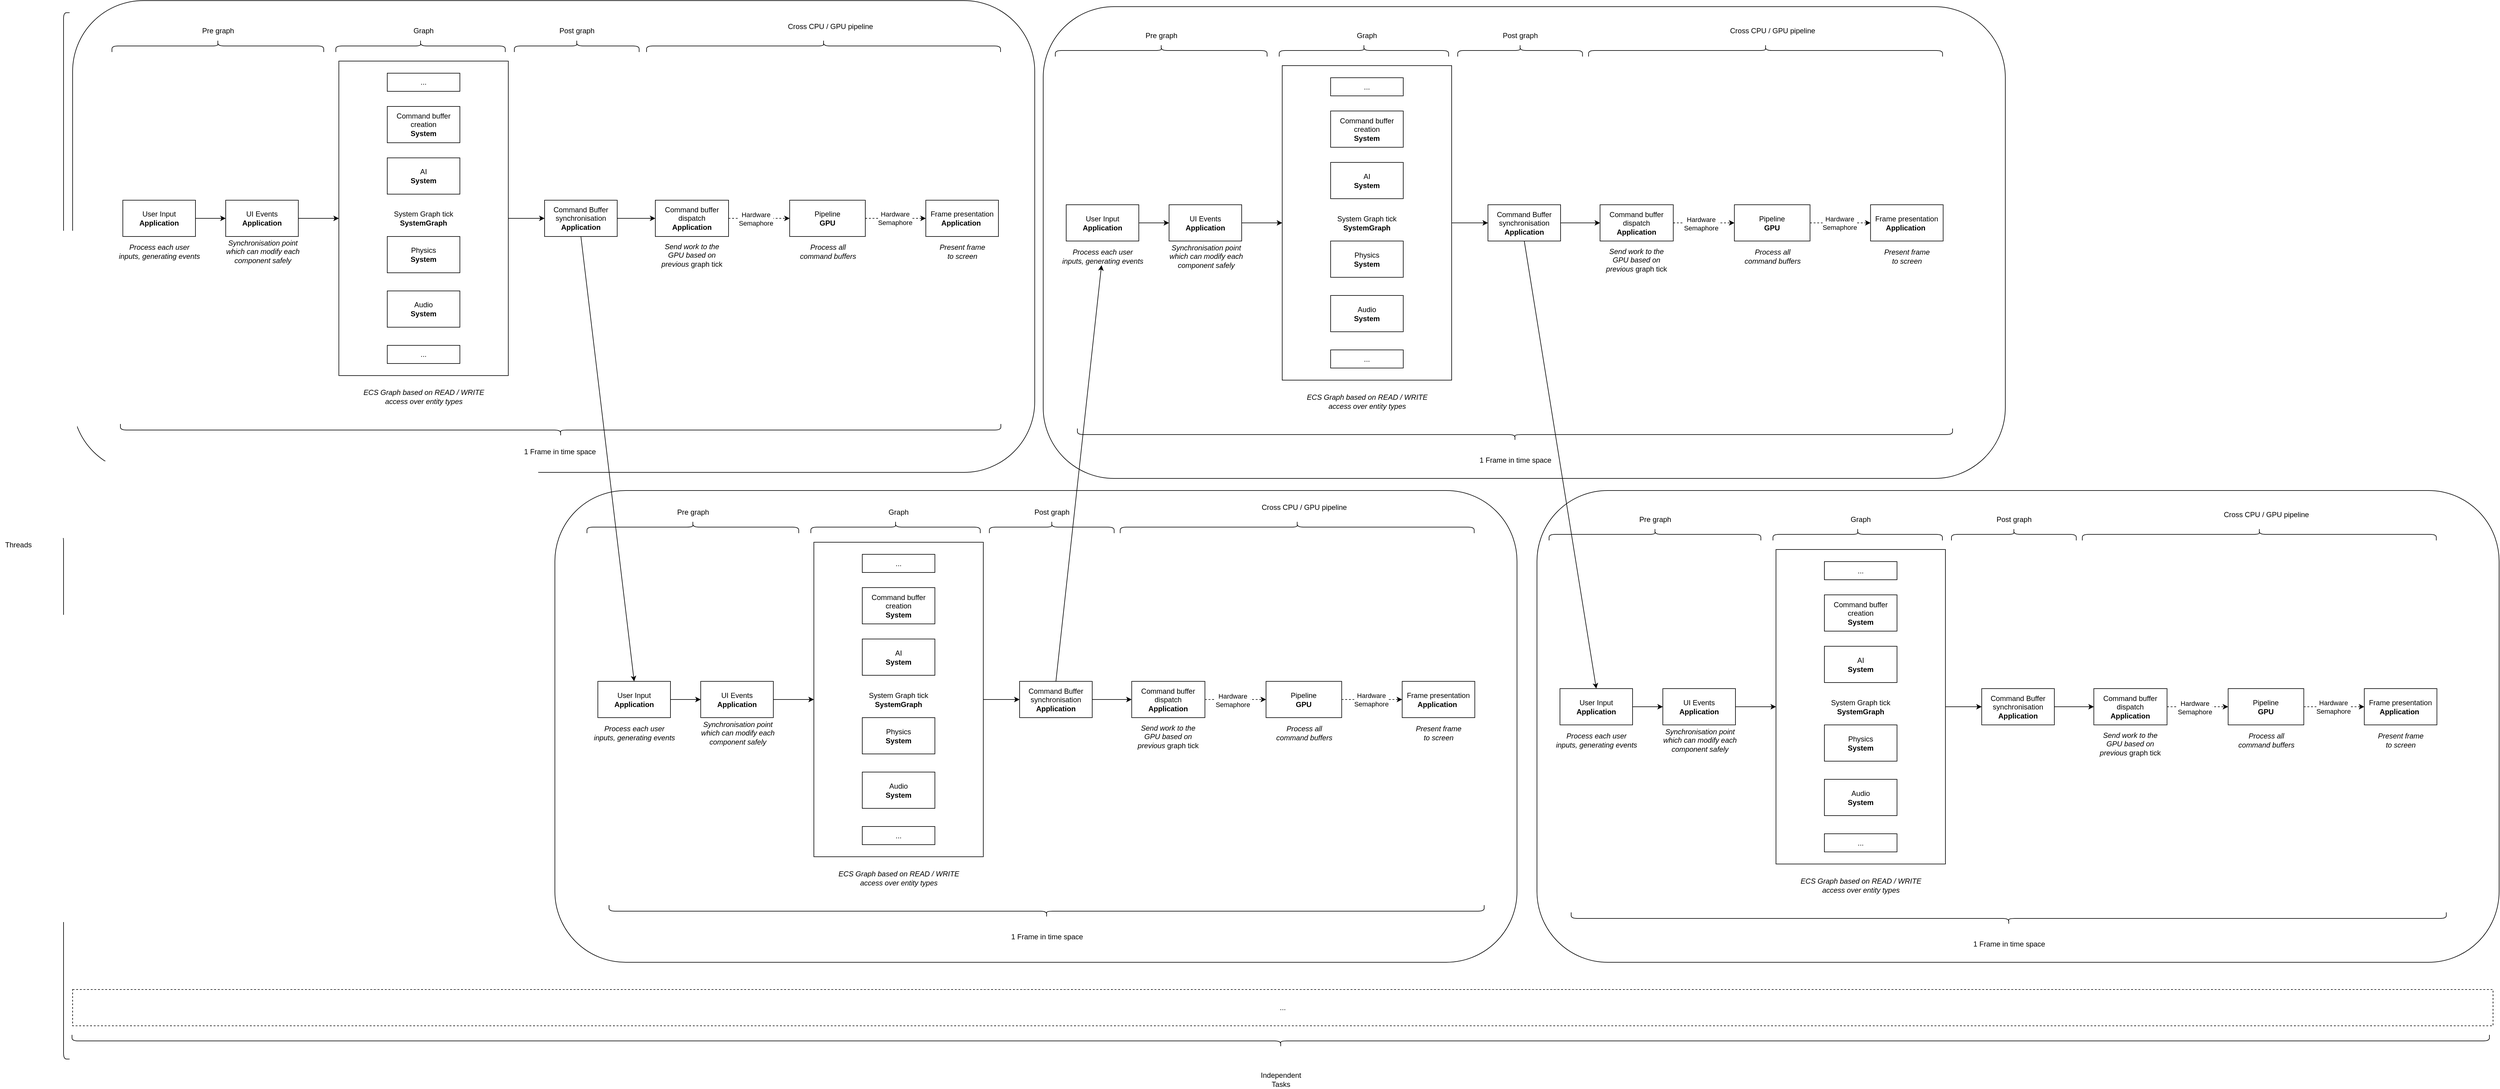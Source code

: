 <mxfile version="13.4.9" type="device"><diagram id="4es5w3OewgsEUiOLxK0r" name="Overhaul threading"><mxGraphModel dx="5567" dy="3836" grid="1" gridSize="10" guides="1" tooltips="1" connect="1" arrows="1" fold="1" page="1" pageScale="1" pageWidth="827" pageHeight="1169" math="0" shadow="0"><root><mxCell id="0"/><mxCell id="1" parent="0"/><mxCell id="6QTmM40bcAvF5rpIHy7y-176" value="" style="rounded=1;whiteSpace=wrap;html=1;" vertex="1" parent="1"><mxGeometry x="30" y="-20" width="1590" height="780" as="geometry"/></mxCell><mxCell id="GgrhcU3uPw5Jfu0tFjq8-18" value="..." style="rounded=0;whiteSpace=wrap;html=1;dashed=1;" parent="1" vertex="1"><mxGeometry x="30" y="1615" width="4000" height="60" as="geometry"/></mxCell><mxCell id="GgrhcU3uPw5Jfu0tFjq8-24" value="" style="shape=curlyBracket;whiteSpace=wrap;html=1;rounded=1;rotation=-90;" parent="1" vertex="1"><mxGeometry x="2016.5" y="-297.5" width="20" height="3995" as="geometry"/></mxCell><mxCell id="GgrhcU3uPw5Jfu0tFjq8-25" value="Independent Tasks" style="text;html=1;strokeColor=none;fillColor=none;align=center;verticalAlign=middle;whiteSpace=wrap;rounded=0;" parent="1" vertex="1"><mxGeometry x="2006.5" y="1754" width="40" height="20" as="geometry"/></mxCell><mxCell id="GgrhcU3uPw5Jfu0tFjq8-61" value="" style="shape=curlyBracket;whiteSpace=wrap;html=1;rounded=1;" parent="1" vertex="1"><mxGeometry x="5" width="20" height="1730" as="geometry"/></mxCell><mxCell id="GgrhcU3uPw5Jfu0tFjq8-62" value="Threads" style="text;html=1;align=center;verticalAlign=middle;resizable=0;points=[];autosize=1;" parent="1" vertex="1"><mxGeometry x="-90" y="870" width="60" height="20" as="geometry"/></mxCell><mxCell id="gjY1bbiyBX689AtMQein-2" value="1 Frame in time space" style="text;html=1;align=center;verticalAlign=middle;resizable=0;points=[];autosize=1;" parent="1" vertex="1"><mxGeometry x="770" y="716" width="130" height="20" as="geometry"/></mxCell><mxCell id="6QTmM40bcAvF5rpIHy7y-132" value="" style="group" vertex="1" connectable="0" parent="1"><mxGeometry x="880" y="808" width="1537" height="780" as="geometry"/></mxCell><mxCell id="6QTmM40bcAvF5rpIHy7y-179" value="" style="rounded=1;whiteSpace=wrap;html=1;" vertex="1" parent="6QTmM40bcAvF5rpIHy7y-132"><mxGeometry x="-53" y="-18" width="1590" height="780" as="geometry"/></mxCell><mxCell id="6QTmM40bcAvF5rpIHy7y-180" value="" style="group" vertex="1" connectable="0" parent="6QTmM40bcAvF5rpIHy7y-132"><mxGeometry width="1482.755" height="730" as="geometry"/></mxCell><mxCell id="6QTmM40bcAvF5rpIHy7y-75" value="System Graph tick&lt;br&gt;&lt;b&gt;SystemGraph&lt;/b&gt;" style="rounded=0;whiteSpace=wrap;html=1;" vertex="1" parent="6QTmM40bcAvF5rpIHy7y-180"><mxGeometry x="375" y="67.5" width="280" height="520" as="geometry"/></mxCell><mxCell id="6QTmM40bcAvF5rpIHy7y-77" value="User Input&lt;br&gt;&lt;b&gt;Application&lt;/b&gt;" style="rounded=0;whiteSpace=wrap;html=1;" vertex="1" parent="6QTmM40bcAvF5rpIHy7y-180"><mxGeometry x="18" y="297.5" width="120" height="60" as="geometry"/></mxCell><mxCell id="6QTmM40bcAvF5rpIHy7y-78" style="edgeStyle=orthogonalEdgeStyle;rounded=0;orthogonalLoop=1;jettySize=auto;html=1;entryX=0;entryY=0.5;entryDx=0;entryDy=0;" edge="1" parent="6QTmM40bcAvF5rpIHy7y-180" source="6QTmM40bcAvF5rpIHy7y-79" target="6QTmM40bcAvF5rpIHy7y-75"><mxGeometry relative="1" as="geometry"><Array as="points"><mxPoint x="315" y="327.5"/><mxPoint x="315" y="327.5"/></Array></mxGeometry></mxCell><mxCell id="6QTmM40bcAvF5rpIHy7y-79" value="UI Events&lt;br&gt;&lt;b&gt;Application&lt;/b&gt;" style="rounded=0;whiteSpace=wrap;html=1;" vertex="1" parent="6QTmM40bcAvF5rpIHy7y-180"><mxGeometry x="188" y="297.5" width="120" height="60" as="geometry"/></mxCell><mxCell id="6QTmM40bcAvF5rpIHy7y-76" style="edgeStyle=orthogonalEdgeStyle;rounded=0;orthogonalLoop=1;jettySize=auto;html=1;entryX=0;entryY=0.5;entryDx=0;entryDy=0;" edge="1" parent="6QTmM40bcAvF5rpIHy7y-180" source="6QTmM40bcAvF5rpIHy7y-77" target="6QTmM40bcAvF5rpIHy7y-79"><mxGeometry relative="1" as="geometry"/></mxCell><mxCell id="6QTmM40bcAvF5rpIHy7y-80" value="Physics&lt;br&gt;&lt;b&gt;System&lt;/b&gt;" style="rounded=0;whiteSpace=wrap;html=1;" vertex="1" parent="6QTmM40bcAvF5rpIHy7y-180"><mxGeometry x="455" y="357.5" width="120" height="60" as="geometry"/></mxCell><mxCell id="6QTmM40bcAvF5rpIHy7y-83" value="AI&lt;br&gt;&lt;b&gt;System&lt;/b&gt;" style="rounded=0;whiteSpace=wrap;html=1;" vertex="1" parent="6QTmM40bcAvF5rpIHy7y-180"><mxGeometry x="455" y="227.5" width="120" height="60" as="geometry"/></mxCell><mxCell id="6QTmM40bcAvF5rpIHy7y-84" value="Command buffer creation&lt;br&gt;&lt;b&gt;System&lt;/b&gt;" style="rounded=0;whiteSpace=wrap;html=1;" vertex="1" parent="6QTmM40bcAvF5rpIHy7y-180"><mxGeometry x="455" y="142.5" width="120" height="60" as="geometry"/></mxCell><mxCell id="6QTmM40bcAvF5rpIHy7y-85" value="Audio&lt;br&gt;&lt;b&gt;System&lt;/b&gt;" style="rounded=0;whiteSpace=wrap;html=1;" vertex="1" parent="6QTmM40bcAvF5rpIHy7y-180"><mxGeometry x="455" y="447.5" width="120" height="60" as="geometry"/></mxCell><mxCell id="6QTmM40bcAvF5rpIHy7y-86" value="" style="shape=curlyBracket;whiteSpace=wrap;html=1;rounded=1;rotation=90;" vertex="1" parent="6QTmM40bcAvF5rpIHy7y-180"><mxGeometry x="165" y="-132.5" width="20" height="350" as="geometry"/></mxCell><mxCell id="6QTmM40bcAvF5rpIHy7y-87" value="" style="shape=curlyBracket;whiteSpace=wrap;html=1;rounded=1;rotation=90;" vertex="1" parent="6QTmM40bcAvF5rpIHy7y-180"><mxGeometry x="500" y="-97.5" width="20" height="280" as="geometry"/></mxCell><mxCell id="6QTmM40bcAvF5rpIHy7y-88" value="Pre graph" style="text;html=1;strokeColor=none;fillColor=none;align=center;verticalAlign=middle;whiteSpace=wrap;rounded=0;" vertex="1" parent="6QTmM40bcAvF5rpIHy7y-180"><mxGeometry x="84.5" y="7.5" width="181" height="20" as="geometry"/></mxCell><mxCell id="6QTmM40bcAvF5rpIHy7y-89" value="Graph" style="text;html=1;strokeColor=none;fillColor=none;align=center;verticalAlign=middle;whiteSpace=wrap;rounded=0;" vertex="1" parent="6QTmM40bcAvF5rpIHy7y-180"><mxGeometry x="415" y="7.5" width="200" height="20" as="geometry"/></mxCell><mxCell id="6QTmM40bcAvF5rpIHy7y-90" value="&lt;i&gt;Synchronisation point&lt;br&gt;which can modify each&lt;br&gt;component safely&lt;/i&gt;" style="text;html=1;align=center;verticalAlign=middle;resizable=0;points=[];autosize=1;" vertex="1" parent="6QTmM40bcAvF5rpIHy7y-180"><mxGeometry x="179" y="357.5" width="140" height="50" as="geometry"/></mxCell><mxCell id="6QTmM40bcAvF5rpIHy7y-91" value="&lt;i&gt;Process each user&lt;br&gt;inputs, generating events&lt;/i&gt;" style="text;html=1;align=center;verticalAlign=middle;resizable=0;points=[];autosize=1;" vertex="1" parent="6QTmM40bcAvF5rpIHy7y-180"><mxGeometry x="3" y="367.5" width="150" height="30" as="geometry"/></mxCell><mxCell id="6QTmM40bcAvF5rpIHy7y-93" value="&lt;span&gt;ECS Graph based on&amp;nbsp;&lt;/span&gt;&lt;span&gt;READ / WRITE&lt;br&gt;access&amp;nbsp;&lt;/span&gt;&lt;span&gt;over entity types&lt;/span&gt;" style="text;html=1;align=center;verticalAlign=middle;resizable=0;points=[];autosize=1;fontStyle=2" vertex="1" parent="6QTmM40bcAvF5rpIHy7y-180"><mxGeometry x="410" y="607.5" width="210" height="30" as="geometry"/></mxCell><mxCell id="6QTmM40bcAvF5rpIHy7y-94" value="..." style="rounded=0;whiteSpace=wrap;html=1;" vertex="1" parent="6QTmM40bcAvF5rpIHy7y-180"><mxGeometry x="455" y="537.5" width="120" height="30" as="geometry"/></mxCell><mxCell id="6QTmM40bcAvF5rpIHy7y-95" value="..." style="rounded=0;whiteSpace=wrap;html=1;" vertex="1" parent="6QTmM40bcAvF5rpIHy7y-180"><mxGeometry x="455" y="87.5" width="120" height="30" as="geometry"/></mxCell><mxCell id="6QTmM40bcAvF5rpIHy7y-102" value="Command Buffer synchronisation&lt;br&gt;&lt;b&gt;Application&lt;/b&gt;" style="rounded=0;whiteSpace=wrap;html=1;" vertex="1" parent="6QTmM40bcAvF5rpIHy7y-180"><mxGeometry x="715" y="297.5" width="120" height="60" as="geometry"/></mxCell><mxCell id="6QTmM40bcAvF5rpIHy7y-74" style="edgeStyle=orthogonalEdgeStyle;rounded=0;orthogonalLoop=1;jettySize=auto;html=1;entryX=0;entryY=0.5;entryDx=0;entryDy=0;" edge="1" parent="6QTmM40bcAvF5rpIHy7y-180" source="6QTmM40bcAvF5rpIHy7y-75" target="6QTmM40bcAvF5rpIHy7y-102"><mxGeometry relative="1" as="geometry"/></mxCell><mxCell id="6QTmM40bcAvF5rpIHy7y-103" value="" style="shape=curlyBracket;whiteSpace=wrap;html=1;rounded=1;rotation=90;" vertex="1" parent="6QTmM40bcAvF5rpIHy7y-180"><mxGeometry x="1163.75" y="-250" width="20" height="585" as="geometry"/></mxCell><mxCell id="6QTmM40bcAvF5rpIHy7y-104" value="Cross CPU / GPU pipeline" style="text;html=1;align=center;verticalAlign=middle;resizable=0;points=[];autosize=1;" vertex="1" parent="6QTmM40bcAvF5rpIHy7y-180"><mxGeometry x="1104.75" width="160" height="20" as="geometry"/></mxCell><mxCell id="6QTmM40bcAvF5rpIHy7y-105" value="" style="shape=curlyBracket;whiteSpace=wrap;html=1;rounded=1;rotation=90;" vertex="1" parent="6QTmM40bcAvF5rpIHy7y-180"><mxGeometry x="758.13" y="-60.62" width="20" height="206.25" as="geometry"/></mxCell><mxCell id="6QTmM40bcAvF5rpIHy7y-106" value="Post graph" style="text;html=1;strokeColor=none;fillColor=none;align=center;verticalAlign=middle;whiteSpace=wrap;rounded=0;" vertex="1" parent="6QTmM40bcAvF5rpIHy7y-180"><mxGeometry x="736.88" y="7.5" width="62.5" height="20" as="geometry"/></mxCell><mxCell id="6QTmM40bcAvF5rpIHy7y-108" value="" style="shape=curlyBracket;whiteSpace=wrap;html=1;rounded=1;rotation=-90;" vertex="1" parent="6QTmM40bcAvF5rpIHy7y-180"><mxGeometry x="749.63" y="-45.62" width="20" height="1446.25" as="geometry"/></mxCell><mxCell id="6QTmM40bcAvF5rpIHy7y-109" value="1 Frame in time space" style="text;html=1;align=center;verticalAlign=middle;resizable=0;points=[];autosize=1;" vertex="1" parent="6QTmM40bcAvF5rpIHy7y-180"><mxGeometry x="694.63" y="710" width="130" height="20" as="geometry"/></mxCell><mxCell id="6QTmM40bcAvF5rpIHy7y-118" value="Command buffer dispatch&lt;br&gt;&lt;b&gt;Application&lt;/b&gt;" style="rounded=0;whiteSpace=wrap;html=1;" vertex="1" parent="6QTmM40bcAvF5rpIHy7y-180"><mxGeometry x="900.25" y="297.5" width="121" height="60" as="geometry"/></mxCell><mxCell id="6QTmM40bcAvF5rpIHy7y-101" style="edgeStyle=orthogonalEdgeStyle;rounded=0;orthogonalLoop=1;jettySize=auto;html=1;entryX=0;entryY=0.5;entryDx=0;entryDy=0;" edge="1" parent="6QTmM40bcAvF5rpIHy7y-180" source="6QTmM40bcAvF5rpIHy7y-102" target="6QTmM40bcAvF5rpIHy7y-118"><mxGeometry relative="1" as="geometry"><mxPoint x="898" y="327.5" as="targetPoint"/></mxGeometry></mxCell><mxCell id="6QTmM40bcAvF5rpIHy7y-119" value="&lt;i&gt;Send work to the&lt;br&gt;GPU&amp;nbsp;based on&lt;br&gt;previous&amp;nbsp;&lt;/i&gt;graph tick" style="text;html=1;align=center;verticalAlign=middle;resizable=0;points=[];autosize=1;" vertex="1" parent="6QTmM40bcAvF5rpIHy7y-180"><mxGeometry x="900.25" y="363.5" width="120" height="50" as="geometry"/></mxCell><mxCell id="6QTmM40bcAvF5rpIHy7y-120" value="Frame presentation&lt;br&gt;&lt;b&gt;Application&amp;nbsp;&lt;/b&gt;" style="rounded=0;whiteSpace=wrap;html=1;" vertex="1" parent="6QTmM40bcAvF5rpIHy7y-180"><mxGeometry x="1347.25" y="297.5" width="120" height="60" as="geometry"/></mxCell><mxCell id="6QTmM40bcAvF5rpIHy7y-121" value="&lt;i&gt;Present frame&lt;br&gt;to screen&lt;/i&gt;" style="text;html=1;align=center;verticalAlign=middle;resizable=0;points=[];autosize=1;" vertex="1" parent="6QTmM40bcAvF5rpIHy7y-180"><mxGeometry x="1362.25" y="367.5" width="90" height="30" as="geometry"/></mxCell><mxCell id="6QTmM40bcAvF5rpIHy7y-122" style="edgeStyle=orthogonalEdgeStyle;rounded=0;orthogonalLoop=1;jettySize=auto;html=1;dashed=1;" edge="1" parent="6QTmM40bcAvF5rpIHy7y-180" source="6QTmM40bcAvF5rpIHy7y-123" target="6QTmM40bcAvF5rpIHy7y-120"><mxGeometry relative="1" as="geometry"/></mxCell><mxCell id="6QTmM40bcAvF5rpIHy7y-123" value="Pipeline&lt;br&gt;&lt;b&gt;GPU&lt;/b&gt;" style="rounded=0;whiteSpace=wrap;html=1;" vertex="1" parent="6QTmM40bcAvF5rpIHy7y-180"><mxGeometry x="1122.25" y="297.5" width="125" height="60" as="geometry"/></mxCell><mxCell id="6QTmM40bcAvF5rpIHy7y-116" style="edgeStyle=orthogonalEdgeStyle;rounded=0;orthogonalLoop=1;jettySize=auto;html=1;exitX=1;exitY=0.5;exitDx=0;exitDy=0;dashed=1;" edge="1" parent="6QTmM40bcAvF5rpIHy7y-180" source="6QTmM40bcAvF5rpIHy7y-118" target="6QTmM40bcAvF5rpIHy7y-123"><mxGeometry relative="1" as="geometry"/></mxCell><mxCell id="6QTmM40bcAvF5rpIHy7y-117" value="Hardware&lt;br&gt;Semaphore" style="edgeLabel;html=1;align=center;verticalAlign=middle;resizable=0;points=[];" vertex="1" connectable="0" parent="6QTmM40bcAvF5rpIHy7y-116"><mxGeometry x="-0.247" y="-4" relative="1" as="geometry"><mxPoint x="7" y="-3" as="offset"/></mxGeometry></mxCell><mxCell id="6QTmM40bcAvF5rpIHy7y-124" value="&lt;i&gt;Process all&lt;br&gt;command buffers&lt;/i&gt;" style="text;html=1;align=center;verticalAlign=middle;resizable=0;points=[];autosize=1;" vertex="1" parent="6QTmM40bcAvF5rpIHy7y-180"><mxGeometry x="1129.75" y="367.5" width="110" height="30" as="geometry"/></mxCell><mxCell id="6QTmM40bcAvF5rpIHy7y-125" value="Hardware&lt;br&gt;Semaphore" style="edgeLabel;html=1;align=center;verticalAlign=middle;resizable=0;points=[];" vertex="1" connectable="0" parent="6QTmM40bcAvF5rpIHy7y-180"><mxGeometry x="1296" y="327.5" as="geometry"/></mxCell><mxCell id="6QTmM40bcAvF5rpIHy7y-175" value="" style="group" vertex="1" connectable="0" parent="1"><mxGeometry x="95" y="12.51" width="1469" height="687.49" as="geometry"/></mxCell><mxCell id="GgrhcU3uPw5Jfu0tFjq8-16" value="System Graph tick&lt;br&gt;&lt;b&gt;SystemGraph&lt;/b&gt;" style="rounded=0;whiteSpace=wrap;html=1;" parent="6QTmM40bcAvF5rpIHy7y-175" vertex="1"><mxGeometry x="375" y="67.49" width="280" height="520" as="geometry"/></mxCell><mxCell id="GgrhcU3uPw5Jfu0tFjq8-1" value="User Input&lt;br&gt;&lt;b&gt;Application&lt;/b&gt;" style="rounded=0;whiteSpace=wrap;html=1;" parent="6QTmM40bcAvF5rpIHy7y-175" vertex="1"><mxGeometry x="18" y="297.49" width="120" height="60" as="geometry"/></mxCell><mxCell id="GgrhcU3uPw5Jfu0tFjq8-5" style="edgeStyle=orthogonalEdgeStyle;rounded=0;orthogonalLoop=1;jettySize=auto;html=1;entryX=0;entryY=0.5;entryDx=0;entryDy=0;" parent="6QTmM40bcAvF5rpIHy7y-175" source="GgrhcU3uPw5Jfu0tFjq8-2" target="GgrhcU3uPw5Jfu0tFjq8-16" edge="1"><mxGeometry relative="1" as="geometry"><Array as="points"><mxPoint x="315" y="327.49"/><mxPoint x="315" y="327.49"/></Array></mxGeometry></mxCell><mxCell id="GgrhcU3uPw5Jfu0tFjq8-2" value="UI Events&lt;br&gt;&lt;b&gt;Application&lt;/b&gt;" style="rounded=0;whiteSpace=wrap;html=1;" parent="6QTmM40bcAvF5rpIHy7y-175" vertex="1"><mxGeometry x="188" y="297.49" width="120" height="60" as="geometry"/></mxCell><mxCell id="GgrhcU3uPw5Jfu0tFjq8-3" style="edgeStyle=orthogonalEdgeStyle;rounded=0;orthogonalLoop=1;jettySize=auto;html=1;entryX=0;entryY=0.5;entryDx=0;entryDy=0;" parent="6QTmM40bcAvF5rpIHy7y-175" source="GgrhcU3uPw5Jfu0tFjq8-1" target="GgrhcU3uPw5Jfu0tFjq8-2" edge="1"><mxGeometry relative="1" as="geometry"/></mxCell><mxCell id="GgrhcU3uPw5Jfu0tFjq8-4" value="Physics&lt;br&gt;&lt;b&gt;System&lt;/b&gt;" style="rounded=0;whiteSpace=wrap;html=1;" parent="6QTmM40bcAvF5rpIHy7y-175" vertex="1"><mxGeometry x="455" y="357.49" width="120" height="60" as="geometry"/></mxCell><mxCell id="GgrhcU3uPw5Jfu0tFjq8-8" value="Command buffer dispatch&lt;br&gt;&lt;b&gt;Application&lt;/b&gt;" style="rounded=0;whiteSpace=wrap;html=1;" parent="6QTmM40bcAvF5rpIHy7y-175" vertex="1"><mxGeometry x="898" y="297.49" width="121" height="60" as="geometry"/></mxCell><mxCell id="GgrhcU3uPw5Jfu0tFjq8-10" value="AI&lt;br&gt;&lt;b&gt;System&lt;/b&gt;" style="rounded=0;whiteSpace=wrap;html=1;" parent="6QTmM40bcAvF5rpIHy7y-175" vertex="1"><mxGeometry x="455" y="227.49" width="120" height="60" as="geometry"/></mxCell><mxCell id="GgrhcU3uPw5Jfu0tFjq8-11" value="Command buffer creation&lt;br&gt;&lt;b&gt;System&lt;/b&gt;" style="rounded=0;whiteSpace=wrap;html=1;" parent="6QTmM40bcAvF5rpIHy7y-175" vertex="1"><mxGeometry x="455" y="142.49" width="120" height="60" as="geometry"/></mxCell><mxCell id="GgrhcU3uPw5Jfu0tFjq8-13" value="Audio&lt;br&gt;&lt;b&gt;System&lt;/b&gt;" style="rounded=0;whiteSpace=wrap;html=1;" parent="6QTmM40bcAvF5rpIHy7y-175" vertex="1"><mxGeometry x="455" y="447.49" width="120" height="60" as="geometry"/></mxCell><mxCell id="GgrhcU3uPw5Jfu0tFjq8-19" value="" style="shape=curlyBracket;whiteSpace=wrap;html=1;rounded=1;rotation=90;" parent="6QTmM40bcAvF5rpIHy7y-175" vertex="1"><mxGeometry x="165" y="-132.51" width="20" height="350" as="geometry"/></mxCell><mxCell id="GgrhcU3uPw5Jfu0tFjq8-20" value="" style="shape=curlyBracket;whiteSpace=wrap;html=1;rounded=1;rotation=90;" parent="6QTmM40bcAvF5rpIHy7y-175" vertex="1"><mxGeometry x="500" y="-97.51" width="20" height="280" as="geometry"/></mxCell><mxCell id="GgrhcU3uPw5Jfu0tFjq8-22" value="Pre graph" style="text;html=1;strokeColor=none;fillColor=none;align=center;verticalAlign=middle;whiteSpace=wrap;rounded=0;" parent="6QTmM40bcAvF5rpIHy7y-175" vertex="1"><mxGeometry x="84.5" y="7.49" width="181" height="20" as="geometry"/></mxCell><mxCell id="GgrhcU3uPw5Jfu0tFjq8-23" value="Graph" style="text;html=1;strokeColor=none;fillColor=none;align=center;verticalAlign=middle;whiteSpace=wrap;rounded=0;" parent="6QTmM40bcAvF5rpIHy7y-175" vertex="1"><mxGeometry x="415" y="7.49" width="200" height="20" as="geometry"/></mxCell><mxCell id="2" value="&lt;i&gt;Synchronisation point&lt;br&gt;which can modify each&lt;br&gt;component safely&lt;/i&gt;" style="text;html=1;align=center;verticalAlign=middle;resizable=0;points=[];autosize=1;" parent="6QTmM40bcAvF5rpIHy7y-175" vertex="1"><mxGeometry x="179" y="357.49" width="140" height="50" as="geometry"/></mxCell><mxCell id="GgrhcU3uPw5Jfu0tFjq8-27" value="&lt;i&gt;Process each user&lt;br&gt;inputs, generating events&lt;/i&gt;" style="text;html=1;align=center;verticalAlign=middle;resizable=0;points=[];autosize=1;" parent="6QTmM40bcAvF5rpIHy7y-175" vertex="1"><mxGeometry x="3" y="367.49" width="150" height="30" as="geometry"/></mxCell><mxCell id="GgrhcU3uPw5Jfu0tFjq8-28" value="&lt;i&gt;Send work to the&lt;br&gt;GPU&amp;nbsp;based on&lt;br&gt;previous&amp;nbsp;&lt;/i&gt;graph tick" style="text;html=1;align=center;verticalAlign=middle;resizable=0;points=[];autosize=1;" parent="6QTmM40bcAvF5rpIHy7y-175" vertex="1"><mxGeometry x="898" y="363.49" width="120" height="50" as="geometry"/></mxCell><mxCell id="GgrhcU3uPw5Jfu0tFjq8-31" value="&lt;span&gt;ECS Graph based on&amp;nbsp;&lt;/span&gt;&lt;span&gt;READ / WRITE&lt;br&gt;access&amp;nbsp;&lt;/span&gt;&lt;span&gt;over entity types&lt;/span&gt;" style="text;html=1;align=center;verticalAlign=middle;resizable=0;points=[];autosize=1;fontStyle=2" parent="6QTmM40bcAvF5rpIHy7y-175" vertex="1"><mxGeometry x="410" y="607.49" width="210" height="30" as="geometry"/></mxCell><mxCell id="GgrhcU3uPw5Jfu0tFjq8-33" value="..." style="rounded=0;whiteSpace=wrap;html=1;" parent="6QTmM40bcAvF5rpIHy7y-175" vertex="1"><mxGeometry x="455" y="537.49" width="120" height="30" as="geometry"/></mxCell><mxCell id="GgrhcU3uPw5Jfu0tFjq8-34" value="..." style="rounded=0;whiteSpace=wrap;html=1;" parent="6QTmM40bcAvF5rpIHy7y-175" vertex="1"><mxGeometry x="455" y="87.49" width="120" height="30" as="geometry"/></mxCell><mxCell id="GgrhcU3uPw5Jfu0tFjq8-35" value="Frame presentation&lt;br&gt;&lt;b&gt;Application&amp;nbsp;&lt;/b&gt;" style="rounded=0;whiteSpace=wrap;html=1;" parent="6QTmM40bcAvF5rpIHy7y-175" vertex="1"><mxGeometry x="1345" y="297.49" width="120" height="60" as="geometry"/></mxCell><mxCell id="GgrhcU3uPw5Jfu0tFjq8-36" value="&lt;i&gt;Present frame&lt;br&gt;to screen&lt;/i&gt;" style="text;html=1;align=center;verticalAlign=middle;resizable=0;points=[];autosize=1;" parent="6QTmM40bcAvF5rpIHy7y-175" vertex="1"><mxGeometry x="1360" y="367.49" width="90" height="30" as="geometry"/></mxCell><mxCell id="GgrhcU3uPw5Jfu0tFjq8-40" style="edgeStyle=orthogonalEdgeStyle;rounded=0;orthogonalLoop=1;jettySize=auto;html=1;dashed=1;" parent="6QTmM40bcAvF5rpIHy7y-175" source="GgrhcU3uPw5Jfu0tFjq8-37" target="GgrhcU3uPw5Jfu0tFjq8-35" edge="1"><mxGeometry relative="1" as="geometry"/></mxCell><mxCell id="GgrhcU3uPw5Jfu0tFjq8-37" value="Pipeline&lt;br&gt;&lt;b&gt;GPU&lt;/b&gt;" style="rounded=0;whiteSpace=wrap;html=1;" parent="6QTmM40bcAvF5rpIHy7y-175" vertex="1"><mxGeometry x="1120" y="297.49" width="125" height="60" as="geometry"/></mxCell><mxCell id="GgrhcU3uPw5Jfu0tFjq8-39" style="edgeStyle=orthogonalEdgeStyle;rounded=0;orthogonalLoop=1;jettySize=auto;html=1;exitX=1;exitY=0.5;exitDx=0;exitDy=0;dashed=1;" parent="6QTmM40bcAvF5rpIHy7y-175" source="GgrhcU3uPw5Jfu0tFjq8-8" target="GgrhcU3uPw5Jfu0tFjq8-37" edge="1"><mxGeometry relative="1" as="geometry"/></mxCell><mxCell id="6QTmM40bcAvF5rpIHy7y-113" value="Hardware&lt;br&gt;Semaphore" style="edgeLabel;html=1;align=center;verticalAlign=middle;resizable=0;points=[];" vertex="1" connectable="0" parent="GgrhcU3uPw5Jfu0tFjq8-39"><mxGeometry x="-0.247" y="-4" relative="1" as="geometry"><mxPoint x="7" y="-3" as="offset"/></mxGeometry></mxCell><mxCell id="GgrhcU3uPw5Jfu0tFjq8-41" value="&lt;i&gt;Process all&lt;br&gt;command buffers&lt;/i&gt;" style="text;html=1;align=center;verticalAlign=middle;resizable=0;points=[];autosize=1;" parent="6QTmM40bcAvF5rpIHy7y-175" vertex="1"><mxGeometry x="1127.5" y="367.49" width="110" height="30" as="geometry"/></mxCell><mxCell id="GgrhcU3uPw5Jfu0tFjq8-53" style="edgeStyle=orthogonalEdgeStyle;rounded=0;orthogonalLoop=1;jettySize=auto;html=1;entryX=0;entryY=0.5;entryDx=0;entryDy=0;" parent="6QTmM40bcAvF5rpIHy7y-175" source="GgrhcU3uPw5Jfu0tFjq8-43" edge="1" target="GgrhcU3uPw5Jfu0tFjq8-8"><mxGeometry relative="1" as="geometry"><mxPoint x="915" y="327.49" as="targetPoint"/></mxGeometry></mxCell><mxCell id="GgrhcU3uPw5Jfu0tFjq8-43" value="Command Buffer synchronisation&lt;br&gt;&lt;b&gt;Application&lt;/b&gt;" style="rounded=0;whiteSpace=wrap;html=1;" parent="6QTmM40bcAvF5rpIHy7y-175" vertex="1"><mxGeometry x="715" y="297.49" width="120" height="60" as="geometry"/></mxCell><mxCell id="GgrhcU3uPw5Jfu0tFjq8-52" style="edgeStyle=orthogonalEdgeStyle;rounded=0;orthogonalLoop=1;jettySize=auto;html=1;entryX=0;entryY=0.5;entryDx=0;entryDy=0;" parent="6QTmM40bcAvF5rpIHy7y-175" source="GgrhcU3uPw5Jfu0tFjq8-16" target="GgrhcU3uPw5Jfu0tFjq8-43" edge="1"><mxGeometry relative="1" as="geometry"/></mxCell><mxCell id="GgrhcU3uPw5Jfu0tFjq8-57" value="" style="shape=curlyBracket;whiteSpace=wrap;html=1;rounded=1;rotation=90;" parent="6QTmM40bcAvF5rpIHy7y-175" vertex="1"><mxGeometry x="758.13" y="-60.63" width="20" height="206.25" as="geometry"/></mxCell><mxCell id="GgrhcU3uPw5Jfu0tFjq8-58" value="Post graph" style="text;html=1;strokeColor=none;fillColor=none;align=center;verticalAlign=middle;whiteSpace=wrap;rounded=0;" parent="6QTmM40bcAvF5rpIHy7y-175" vertex="1"><mxGeometry x="736.88" y="7.49" width="62.5" height="20" as="geometry"/></mxCell><mxCell id="GgrhcU3uPw5Jfu0tFjq8-64" value="" style="shape=curlyBracket;whiteSpace=wrap;html=1;rounded=1;rotation=-90;" parent="6QTmM40bcAvF5rpIHy7y-175" vertex="1"><mxGeometry x="731.5" y="-50.01" width="20" height="1455" as="geometry"/></mxCell><mxCell id="6QTmM40bcAvF5rpIHy7y-114" value="Hardware&lt;br&gt;Semaphore" style="edgeLabel;html=1;align=center;verticalAlign=middle;resizable=0;points=[];" vertex="1" connectable="0" parent="6QTmM40bcAvF5rpIHy7y-175"><mxGeometry x="1293.75" y="327.49" as="geometry"/></mxCell><mxCell id="6QTmM40bcAvF5rpIHy7y-130" value="" style="shape=curlyBracket;whiteSpace=wrap;html=1;rounded=1;rotation=90;" vertex="1" parent="6QTmM40bcAvF5rpIHy7y-175"><mxGeometry x="1166" y="-250" width="20" height="585" as="geometry"/></mxCell><mxCell id="6QTmM40bcAvF5rpIHy7y-131" value="Cross CPU / GPU pipeline" style="text;html=1;align=center;verticalAlign=middle;resizable=0;points=[];autosize=1;" vertex="1" parent="6QTmM40bcAvF5rpIHy7y-175"><mxGeometry x="1107" width="160" height="20" as="geometry"/></mxCell><mxCell id="6QTmM40bcAvF5rpIHy7y-111" value="" style="endArrow=none;html=1;entryX=0.5;entryY=1;entryDx=0;entryDy=0;exitX=0.5;exitY=0;exitDx=0;exitDy=0;endFill=0;startArrow=classic;startFill=1;" edge="1" parent="1" source="6QTmM40bcAvF5rpIHy7y-77" target="GgrhcU3uPw5Jfu0tFjq8-43"><mxGeometry width="50" height="50" relative="1" as="geometry"><mxPoint x="830" y="460" as="sourcePoint"/><mxPoint x="880" y="410" as="targetPoint"/></mxGeometry></mxCell><mxCell id="6QTmM40bcAvF5rpIHy7y-181" value="" style="group" vertex="1" connectable="0" parent="1"><mxGeometry x="1634" y="-10" width="1590" height="780" as="geometry"/></mxCell><mxCell id="6QTmM40bcAvF5rpIHy7y-177" value="" style="rounded=1;whiteSpace=wrap;html=1;" vertex="1" parent="6QTmM40bcAvF5rpIHy7y-181"><mxGeometry width="1590" height="780" as="geometry"/></mxCell><mxCell id="6QTmM40bcAvF5rpIHy7y-136" value="System Graph tick&lt;br&gt;&lt;b&gt;SystemGraph&lt;/b&gt;" style="rounded=0;whiteSpace=wrap;html=1;" vertex="1" parent="6QTmM40bcAvF5rpIHy7y-181"><mxGeometry x="395" y="97.5" width="280" height="520" as="geometry"/></mxCell><mxCell id="6QTmM40bcAvF5rpIHy7y-137" value="User Input&lt;br&gt;&lt;b&gt;Application&lt;/b&gt;" style="rounded=0;whiteSpace=wrap;html=1;" vertex="1" parent="6QTmM40bcAvF5rpIHy7y-181"><mxGeometry x="38" y="327.5" width="120" height="60" as="geometry"/></mxCell><mxCell id="6QTmM40bcAvF5rpIHy7y-138" style="edgeStyle=orthogonalEdgeStyle;rounded=0;orthogonalLoop=1;jettySize=auto;html=1;entryX=0;entryY=0.5;entryDx=0;entryDy=0;" edge="1" parent="6QTmM40bcAvF5rpIHy7y-181" source="6QTmM40bcAvF5rpIHy7y-139" target="6QTmM40bcAvF5rpIHy7y-136"><mxGeometry relative="1" as="geometry"><Array as="points"><mxPoint x="335" y="357.5"/><mxPoint x="335" y="357.5"/></Array></mxGeometry></mxCell><mxCell id="6QTmM40bcAvF5rpIHy7y-139" value="UI Events&lt;br&gt;&lt;b&gt;Application&lt;/b&gt;" style="rounded=0;whiteSpace=wrap;html=1;" vertex="1" parent="6QTmM40bcAvF5rpIHy7y-181"><mxGeometry x="208" y="327.5" width="120" height="60" as="geometry"/></mxCell><mxCell id="6QTmM40bcAvF5rpIHy7y-140" style="edgeStyle=orthogonalEdgeStyle;rounded=0;orthogonalLoop=1;jettySize=auto;html=1;entryX=0;entryY=0.5;entryDx=0;entryDy=0;" edge="1" parent="6QTmM40bcAvF5rpIHy7y-181" source="6QTmM40bcAvF5rpIHy7y-137" target="6QTmM40bcAvF5rpIHy7y-139"><mxGeometry relative="1" as="geometry"/></mxCell><mxCell id="6QTmM40bcAvF5rpIHy7y-141" value="Physics&lt;br&gt;&lt;b&gt;System&lt;/b&gt;" style="rounded=0;whiteSpace=wrap;html=1;" vertex="1" parent="6QTmM40bcAvF5rpIHy7y-181"><mxGeometry x="475" y="387.5" width="120" height="60" as="geometry"/></mxCell><mxCell id="6QTmM40bcAvF5rpIHy7y-142" value="AI&lt;br&gt;&lt;b&gt;System&lt;/b&gt;" style="rounded=0;whiteSpace=wrap;html=1;" vertex="1" parent="6QTmM40bcAvF5rpIHy7y-181"><mxGeometry x="475" y="257.5" width="120" height="60" as="geometry"/></mxCell><mxCell id="6QTmM40bcAvF5rpIHy7y-143" value="Command buffer creation&lt;br&gt;&lt;b&gt;System&lt;/b&gt;" style="rounded=0;whiteSpace=wrap;html=1;" vertex="1" parent="6QTmM40bcAvF5rpIHy7y-181"><mxGeometry x="475" y="172.5" width="120" height="60" as="geometry"/></mxCell><mxCell id="6QTmM40bcAvF5rpIHy7y-144" value="Audio&lt;br&gt;&lt;b&gt;System&lt;/b&gt;" style="rounded=0;whiteSpace=wrap;html=1;" vertex="1" parent="6QTmM40bcAvF5rpIHy7y-181"><mxGeometry x="475" y="477.5" width="120" height="60" as="geometry"/></mxCell><mxCell id="6QTmM40bcAvF5rpIHy7y-145" value="" style="shape=curlyBracket;whiteSpace=wrap;html=1;rounded=1;rotation=90;" vertex="1" parent="6QTmM40bcAvF5rpIHy7y-181"><mxGeometry x="185" y="-102.5" width="20" height="350" as="geometry"/></mxCell><mxCell id="6QTmM40bcAvF5rpIHy7y-146" value="" style="shape=curlyBracket;whiteSpace=wrap;html=1;rounded=1;rotation=90;" vertex="1" parent="6QTmM40bcAvF5rpIHy7y-181"><mxGeometry x="520" y="-67.5" width="20" height="280" as="geometry"/></mxCell><mxCell id="6QTmM40bcAvF5rpIHy7y-147" value="Pre graph" style="text;html=1;strokeColor=none;fillColor=none;align=center;verticalAlign=middle;whiteSpace=wrap;rounded=0;" vertex="1" parent="6QTmM40bcAvF5rpIHy7y-181"><mxGeometry x="104.5" y="37.5" width="181" height="20" as="geometry"/></mxCell><mxCell id="6QTmM40bcAvF5rpIHy7y-148" value="Graph" style="text;html=1;strokeColor=none;fillColor=none;align=center;verticalAlign=middle;whiteSpace=wrap;rounded=0;" vertex="1" parent="6QTmM40bcAvF5rpIHy7y-181"><mxGeometry x="435" y="37.5" width="200" height="20" as="geometry"/></mxCell><mxCell id="6QTmM40bcAvF5rpIHy7y-149" value="&lt;i&gt;Synchronisation point&lt;br&gt;which can modify each&lt;br&gt;component safely&lt;/i&gt;" style="text;html=1;align=center;verticalAlign=middle;resizable=0;points=[];autosize=1;" vertex="1" parent="6QTmM40bcAvF5rpIHy7y-181"><mxGeometry x="199" y="387.5" width="140" height="50" as="geometry"/></mxCell><mxCell id="6QTmM40bcAvF5rpIHy7y-150" value="&lt;i&gt;Process each user&lt;br&gt;inputs, generating events&lt;/i&gt;" style="text;html=1;align=center;verticalAlign=middle;resizable=0;points=[];autosize=1;" vertex="1" parent="6QTmM40bcAvF5rpIHy7y-181"><mxGeometry x="23" y="397.5" width="150" height="30" as="geometry"/></mxCell><mxCell id="6QTmM40bcAvF5rpIHy7y-151" value="&lt;span&gt;ECS Graph based on&amp;nbsp;&lt;/span&gt;&lt;span&gt;READ / WRITE&lt;br&gt;access&amp;nbsp;&lt;/span&gt;&lt;span&gt;over entity types&lt;/span&gt;" style="text;html=1;align=center;verticalAlign=middle;resizable=0;points=[];autosize=1;fontStyle=2" vertex="1" parent="6QTmM40bcAvF5rpIHy7y-181"><mxGeometry x="430" y="637.5" width="210" height="30" as="geometry"/></mxCell><mxCell id="6QTmM40bcAvF5rpIHy7y-152" value="..." style="rounded=0;whiteSpace=wrap;html=1;" vertex="1" parent="6QTmM40bcAvF5rpIHy7y-181"><mxGeometry x="475" y="567.5" width="120" height="30" as="geometry"/></mxCell><mxCell id="6QTmM40bcAvF5rpIHy7y-153" value="..." style="rounded=0;whiteSpace=wrap;html=1;" vertex="1" parent="6QTmM40bcAvF5rpIHy7y-181"><mxGeometry x="475" y="117.5" width="120" height="30" as="geometry"/></mxCell><mxCell id="6QTmM40bcAvF5rpIHy7y-154" value="Command Buffer synchronisation&lt;br&gt;&lt;b&gt;Application&lt;/b&gt;" style="rounded=0;whiteSpace=wrap;html=1;" vertex="1" parent="6QTmM40bcAvF5rpIHy7y-181"><mxGeometry x="735" y="327.5" width="120" height="60" as="geometry"/></mxCell><mxCell id="6QTmM40bcAvF5rpIHy7y-155" style="edgeStyle=orthogonalEdgeStyle;rounded=0;orthogonalLoop=1;jettySize=auto;html=1;entryX=0;entryY=0.5;entryDx=0;entryDy=0;" edge="1" parent="6QTmM40bcAvF5rpIHy7y-181" source="6QTmM40bcAvF5rpIHy7y-136" target="6QTmM40bcAvF5rpIHy7y-154"><mxGeometry relative="1" as="geometry"/></mxCell><mxCell id="6QTmM40bcAvF5rpIHy7y-156" value="" style="shape=curlyBracket;whiteSpace=wrap;html=1;rounded=1;rotation=90;" vertex="1" parent="6QTmM40bcAvF5rpIHy7y-181"><mxGeometry x="1183.75" y="-220" width="20" height="585" as="geometry"/></mxCell><mxCell id="6QTmM40bcAvF5rpIHy7y-157" value="Cross CPU / GPU pipeline" style="text;html=1;align=center;verticalAlign=middle;resizable=0;points=[];autosize=1;" vertex="1" parent="6QTmM40bcAvF5rpIHy7y-181"><mxGeometry x="1124.75" y="30" width="160" height="20" as="geometry"/></mxCell><mxCell id="6QTmM40bcAvF5rpIHy7y-158" value="" style="shape=curlyBracket;whiteSpace=wrap;html=1;rounded=1;rotation=90;" vertex="1" parent="6QTmM40bcAvF5rpIHy7y-181"><mxGeometry x="778.13" y="-30.62" width="20" height="206.25" as="geometry"/></mxCell><mxCell id="6QTmM40bcAvF5rpIHy7y-159" value="Post graph" style="text;html=1;strokeColor=none;fillColor=none;align=center;verticalAlign=middle;whiteSpace=wrap;rounded=0;" vertex="1" parent="6QTmM40bcAvF5rpIHy7y-181"><mxGeometry x="756.88" y="37.5" width="62.5" height="20" as="geometry"/></mxCell><mxCell id="6QTmM40bcAvF5rpIHy7y-160" value="" style="shape=curlyBracket;whiteSpace=wrap;html=1;rounded=1;rotation=-90;" vertex="1" parent="6QTmM40bcAvF5rpIHy7y-181"><mxGeometry x="769.63" y="-15.62" width="20" height="1446.25" as="geometry"/></mxCell><mxCell id="6QTmM40bcAvF5rpIHy7y-161" value="1 Frame in time space" style="text;html=1;align=center;verticalAlign=middle;resizable=0;points=[];autosize=1;" vertex="1" parent="6QTmM40bcAvF5rpIHy7y-181"><mxGeometry x="714.63" y="740" width="130" height="20" as="geometry"/></mxCell><mxCell id="6QTmM40bcAvF5rpIHy7y-162" value="Command buffer dispatch&lt;br&gt;&lt;b&gt;Application&lt;/b&gt;" style="rounded=0;whiteSpace=wrap;html=1;" vertex="1" parent="6QTmM40bcAvF5rpIHy7y-181"><mxGeometry x="920.25" y="327.5" width="121" height="60" as="geometry"/></mxCell><mxCell id="6QTmM40bcAvF5rpIHy7y-163" style="edgeStyle=orthogonalEdgeStyle;rounded=0;orthogonalLoop=1;jettySize=auto;html=1;entryX=0;entryY=0.5;entryDx=0;entryDy=0;" edge="1" parent="6QTmM40bcAvF5rpIHy7y-181" source="6QTmM40bcAvF5rpIHy7y-154" target="6QTmM40bcAvF5rpIHy7y-162"><mxGeometry relative="1" as="geometry"><mxPoint x="918" y="357.5" as="targetPoint"/></mxGeometry></mxCell><mxCell id="6QTmM40bcAvF5rpIHy7y-164" value="&lt;i&gt;Send work to the&lt;br&gt;GPU&amp;nbsp;based on&lt;br&gt;previous&amp;nbsp;&lt;/i&gt;graph tick" style="text;html=1;align=center;verticalAlign=middle;resizable=0;points=[];autosize=1;" vertex="1" parent="6QTmM40bcAvF5rpIHy7y-181"><mxGeometry x="920.25" y="393.5" width="120" height="50" as="geometry"/></mxCell><mxCell id="6QTmM40bcAvF5rpIHy7y-165" value="Frame presentation&lt;br&gt;&lt;b&gt;Application&amp;nbsp;&lt;/b&gt;" style="rounded=0;whiteSpace=wrap;html=1;" vertex="1" parent="6QTmM40bcAvF5rpIHy7y-181"><mxGeometry x="1367.25" y="327.5" width="120" height="60" as="geometry"/></mxCell><mxCell id="6QTmM40bcAvF5rpIHy7y-166" value="&lt;i&gt;Present frame&lt;br&gt;to screen&lt;/i&gt;" style="text;html=1;align=center;verticalAlign=middle;resizable=0;points=[];autosize=1;" vertex="1" parent="6QTmM40bcAvF5rpIHy7y-181"><mxGeometry x="1382.25" y="397.5" width="90" height="30" as="geometry"/></mxCell><mxCell id="6QTmM40bcAvF5rpIHy7y-167" style="edgeStyle=orthogonalEdgeStyle;rounded=0;orthogonalLoop=1;jettySize=auto;html=1;dashed=1;" edge="1" parent="6QTmM40bcAvF5rpIHy7y-181" source="6QTmM40bcAvF5rpIHy7y-168" target="6QTmM40bcAvF5rpIHy7y-165"><mxGeometry relative="1" as="geometry"/></mxCell><mxCell id="6QTmM40bcAvF5rpIHy7y-168" value="Pipeline&lt;br&gt;&lt;b&gt;GPU&lt;/b&gt;" style="rounded=0;whiteSpace=wrap;html=1;" vertex="1" parent="6QTmM40bcAvF5rpIHy7y-181"><mxGeometry x="1142.25" y="327.5" width="125" height="60" as="geometry"/></mxCell><mxCell id="6QTmM40bcAvF5rpIHy7y-169" style="edgeStyle=orthogonalEdgeStyle;rounded=0;orthogonalLoop=1;jettySize=auto;html=1;exitX=1;exitY=0.5;exitDx=0;exitDy=0;dashed=1;" edge="1" parent="6QTmM40bcAvF5rpIHy7y-181" source="6QTmM40bcAvF5rpIHy7y-162" target="6QTmM40bcAvF5rpIHy7y-168"><mxGeometry relative="1" as="geometry"/></mxCell><mxCell id="6QTmM40bcAvF5rpIHy7y-170" value="Hardware&lt;br&gt;Semaphore" style="edgeLabel;html=1;align=center;verticalAlign=middle;resizable=0;points=[];" vertex="1" connectable="0" parent="6QTmM40bcAvF5rpIHy7y-169"><mxGeometry x="-0.247" y="-4" relative="1" as="geometry"><mxPoint x="7" y="-3" as="offset"/></mxGeometry></mxCell><mxCell id="6QTmM40bcAvF5rpIHy7y-171" value="&lt;i&gt;Process all&lt;br&gt;command buffers&lt;/i&gt;" style="text;html=1;align=center;verticalAlign=middle;resizable=0;points=[];autosize=1;" vertex="1" parent="6QTmM40bcAvF5rpIHy7y-181"><mxGeometry x="1149.75" y="397.5" width="110" height="30" as="geometry"/></mxCell><mxCell id="6QTmM40bcAvF5rpIHy7y-172" value="Hardware&lt;br&gt;Semaphore" style="edgeLabel;html=1;align=center;verticalAlign=middle;resizable=0;points=[];" vertex="1" connectable="0" parent="6QTmM40bcAvF5rpIHy7y-181"><mxGeometry x="1316" y="357.5" as="geometry"/></mxCell><mxCell id="6QTmM40bcAvF5rpIHy7y-182" value="" style="group" vertex="1" connectable="0" parent="1"><mxGeometry x="2450" y="790" width="1590" height="780" as="geometry"/></mxCell><mxCell id="6QTmM40bcAvF5rpIHy7y-183" value="" style="rounded=1;whiteSpace=wrap;html=1;" vertex="1" parent="6QTmM40bcAvF5rpIHy7y-182"><mxGeometry width="1590" height="780" as="geometry"/></mxCell><mxCell id="6QTmM40bcAvF5rpIHy7y-184" value="System Graph tick&lt;br&gt;&lt;b&gt;SystemGraph&lt;/b&gt;" style="rounded=0;whiteSpace=wrap;html=1;" vertex="1" parent="6QTmM40bcAvF5rpIHy7y-182"><mxGeometry x="395" y="97.5" width="280" height="520" as="geometry"/></mxCell><mxCell id="6QTmM40bcAvF5rpIHy7y-185" value="User Input&lt;br&gt;&lt;b&gt;Application&lt;/b&gt;" style="rounded=0;whiteSpace=wrap;html=1;" vertex="1" parent="6QTmM40bcAvF5rpIHy7y-182"><mxGeometry x="38" y="327.5" width="120" height="60" as="geometry"/></mxCell><mxCell id="6QTmM40bcAvF5rpIHy7y-186" style="edgeStyle=orthogonalEdgeStyle;rounded=0;orthogonalLoop=1;jettySize=auto;html=1;entryX=0;entryY=0.5;entryDx=0;entryDy=0;" edge="1" parent="6QTmM40bcAvF5rpIHy7y-182" source="6QTmM40bcAvF5rpIHy7y-187" target="6QTmM40bcAvF5rpIHy7y-184"><mxGeometry relative="1" as="geometry"><Array as="points"><mxPoint x="335" y="357.5"/><mxPoint x="335" y="357.5"/></Array></mxGeometry></mxCell><mxCell id="6QTmM40bcAvF5rpIHy7y-187" value="UI Events&lt;br&gt;&lt;b&gt;Application&lt;/b&gt;" style="rounded=0;whiteSpace=wrap;html=1;" vertex="1" parent="6QTmM40bcAvF5rpIHy7y-182"><mxGeometry x="208" y="327.5" width="120" height="60" as="geometry"/></mxCell><mxCell id="6QTmM40bcAvF5rpIHy7y-188" style="edgeStyle=orthogonalEdgeStyle;rounded=0;orthogonalLoop=1;jettySize=auto;html=1;entryX=0;entryY=0.5;entryDx=0;entryDy=0;" edge="1" parent="6QTmM40bcAvF5rpIHy7y-182" source="6QTmM40bcAvF5rpIHy7y-185" target="6QTmM40bcAvF5rpIHy7y-187"><mxGeometry relative="1" as="geometry"/></mxCell><mxCell id="6QTmM40bcAvF5rpIHy7y-189" value="Physics&lt;br&gt;&lt;b&gt;System&lt;/b&gt;" style="rounded=0;whiteSpace=wrap;html=1;" vertex="1" parent="6QTmM40bcAvF5rpIHy7y-182"><mxGeometry x="475" y="387.5" width="120" height="60" as="geometry"/></mxCell><mxCell id="6QTmM40bcAvF5rpIHy7y-190" value="AI&lt;br&gt;&lt;b&gt;System&lt;/b&gt;" style="rounded=0;whiteSpace=wrap;html=1;" vertex="1" parent="6QTmM40bcAvF5rpIHy7y-182"><mxGeometry x="475" y="257.5" width="120" height="60" as="geometry"/></mxCell><mxCell id="6QTmM40bcAvF5rpIHy7y-191" value="Command buffer creation&lt;br&gt;&lt;b&gt;System&lt;/b&gt;" style="rounded=0;whiteSpace=wrap;html=1;" vertex="1" parent="6QTmM40bcAvF5rpIHy7y-182"><mxGeometry x="475" y="172.5" width="120" height="60" as="geometry"/></mxCell><mxCell id="6QTmM40bcAvF5rpIHy7y-192" value="Audio&lt;br&gt;&lt;b&gt;System&lt;/b&gt;" style="rounded=0;whiteSpace=wrap;html=1;" vertex="1" parent="6QTmM40bcAvF5rpIHy7y-182"><mxGeometry x="475" y="477.5" width="120" height="60" as="geometry"/></mxCell><mxCell id="6QTmM40bcAvF5rpIHy7y-193" value="" style="shape=curlyBracket;whiteSpace=wrap;html=1;rounded=1;rotation=90;" vertex="1" parent="6QTmM40bcAvF5rpIHy7y-182"><mxGeometry x="185" y="-102.5" width="20" height="350" as="geometry"/></mxCell><mxCell id="6QTmM40bcAvF5rpIHy7y-194" value="" style="shape=curlyBracket;whiteSpace=wrap;html=1;rounded=1;rotation=90;" vertex="1" parent="6QTmM40bcAvF5rpIHy7y-182"><mxGeometry x="520" y="-67.5" width="20" height="280" as="geometry"/></mxCell><mxCell id="6QTmM40bcAvF5rpIHy7y-195" value="Pre graph" style="text;html=1;strokeColor=none;fillColor=none;align=center;verticalAlign=middle;whiteSpace=wrap;rounded=0;" vertex="1" parent="6QTmM40bcAvF5rpIHy7y-182"><mxGeometry x="104.5" y="37.5" width="181" height="20" as="geometry"/></mxCell><mxCell id="6QTmM40bcAvF5rpIHy7y-196" value="Graph" style="text;html=1;strokeColor=none;fillColor=none;align=center;verticalAlign=middle;whiteSpace=wrap;rounded=0;" vertex="1" parent="6QTmM40bcAvF5rpIHy7y-182"><mxGeometry x="435" y="37.5" width="200" height="20" as="geometry"/></mxCell><mxCell id="6QTmM40bcAvF5rpIHy7y-197" value="&lt;i&gt;Synchronisation point&lt;br&gt;which can modify each&lt;br&gt;component safely&lt;/i&gt;" style="text;html=1;align=center;verticalAlign=middle;resizable=0;points=[];autosize=1;" vertex="1" parent="6QTmM40bcAvF5rpIHy7y-182"><mxGeometry x="199" y="387.5" width="140" height="50" as="geometry"/></mxCell><mxCell id="6QTmM40bcAvF5rpIHy7y-198" value="&lt;i&gt;Process each user&lt;br&gt;inputs, generating events&lt;/i&gt;" style="text;html=1;align=center;verticalAlign=middle;resizable=0;points=[];autosize=1;" vertex="1" parent="6QTmM40bcAvF5rpIHy7y-182"><mxGeometry x="23" y="397.5" width="150" height="30" as="geometry"/></mxCell><mxCell id="6QTmM40bcAvF5rpIHy7y-199" value="&lt;span&gt;ECS Graph based on&amp;nbsp;&lt;/span&gt;&lt;span&gt;READ / WRITE&lt;br&gt;access&amp;nbsp;&lt;/span&gt;&lt;span&gt;over entity types&lt;/span&gt;" style="text;html=1;align=center;verticalAlign=middle;resizable=0;points=[];autosize=1;fontStyle=2" vertex="1" parent="6QTmM40bcAvF5rpIHy7y-182"><mxGeometry x="430" y="637.5" width="210" height="30" as="geometry"/></mxCell><mxCell id="6QTmM40bcAvF5rpIHy7y-200" value="..." style="rounded=0;whiteSpace=wrap;html=1;" vertex="1" parent="6QTmM40bcAvF5rpIHy7y-182"><mxGeometry x="475" y="567.5" width="120" height="30" as="geometry"/></mxCell><mxCell id="6QTmM40bcAvF5rpIHy7y-201" value="..." style="rounded=0;whiteSpace=wrap;html=1;" vertex="1" parent="6QTmM40bcAvF5rpIHy7y-182"><mxGeometry x="475" y="117.5" width="120" height="30" as="geometry"/></mxCell><mxCell id="6QTmM40bcAvF5rpIHy7y-202" value="Command Buffer synchronisation&lt;br&gt;&lt;b&gt;Application&lt;/b&gt;" style="rounded=0;whiteSpace=wrap;html=1;" vertex="1" parent="6QTmM40bcAvF5rpIHy7y-182"><mxGeometry x="735" y="327.5" width="120" height="60" as="geometry"/></mxCell><mxCell id="6QTmM40bcAvF5rpIHy7y-203" style="edgeStyle=orthogonalEdgeStyle;rounded=0;orthogonalLoop=1;jettySize=auto;html=1;entryX=0;entryY=0.5;entryDx=0;entryDy=0;" edge="1" parent="6QTmM40bcAvF5rpIHy7y-182" source="6QTmM40bcAvF5rpIHy7y-184" target="6QTmM40bcAvF5rpIHy7y-202"><mxGeometry relative="1" as="geometry"/></mxCell><mxCell id="6QTmM40bcAvF5rpIHy7y-204" value="" style="shape=curlyBracket;whiteSpace=wrap;html=1;rounded=1;rotation=90;" vertex="1" parent="6QTmM40bcAvF5rpIHy7y-182"><mxGeometry x="1183.75" y="-220" width="20" height="585" as="geometry"/></mxCell><mxCell id="6QTmM40bcAvF5rpIHy7y-205" value="Cross CPU / GPU pipeline" style="text;html=1;align=center;verticalAlign=middle;resizable=0;points=[];autosize=1;" vertex="1" parent="6QTmM40bcAvF5rpIHy7y-182"><mxGeometry x="1124.75" y="30" width="160" height="20" as="geometry"/></mxCell><mxCell id="6QTmM40bcAvF5rpIHy7y-206" value="" style="shape=curlyBracket;whiteSpace=wrap;html=1;rounded=1;rotation=90;" vertex="1" parent="6QTmM40bcAvF5rpIHy7y-182"><mxGeometry x="778.13" y="-30.62" width="20" height="206.25" as="geometry"/></mxCell><mxCell id="6QTmM40bcAvF5rpIHy7y-207" value="Post graph" style="text;html=1;strokeColor=none;fillColor=none;align=center;verticalAlign=middle;whiteSpace=wrap;rounded=0;" vertex="1" parent="6QTmM40bcAvF5rpIHy7y-182"><mxGeometry x="756.88" y="37.5" width="62.5" height="20" as="geometry"/></mxCell><mxCell id="6QTmM40bcAvF5rpIHy7y-208" value="" style="shape=curlyBracket;whiteSpace=wrap;html=1;rounded=1;rotation=-90;" vertex="1" parent="6QTmM40bcAvF5rpIHy7y-182"><mxGeometry x="769.63" y="-15.62" width="20" height="1446.25" as="geometry"/></mxCell><mxCell id="6QTmM40bcAvF5rpIHy7y-209" value="1 Frame in time space" style="text;html=1;align=center;verticalAlign=middle;resizable=0;points=[];autosize=1;" vertex="1" parent="6QTmM40bcAvF5rpIHy7y-182"><mxGeometry x="714.63" y="740" width="130" height="20" as="geometry"/></mxCell><mxCell id="6QTmM40bcAvF5rpIHy7y-210" value="Command buffer dispatch&lt;br&gt;&lt;b&gt;Application&lt;/b&gt;" style="rounded=0;whiteSpace=wrap;html=1;" vertex="1" parent="6QTmM40bcAvF5rpIHy7y-182"><mxGeometry x="920.25" y="327.5" width="121" height="60" as="geometry"/></mxCell><mxCell id="6QTmM40bcAvF5rpIHy7y-211" style="edgeStyle=orthogonalEdgeStyle;rounded=0;orthogonalLoop=1;jettySize=auto;html=1;entryX=0;entryY=0.5;entryDx=0;entryDy=0;" edge="1" parent="6QTmM40bcAvF5rpIHy7y-182" source="6QTmM40bcAvF5rpIHy7y-202" target="6QTmM40bcAvF5rpIHy7y-210"><mxGeometry relative="1" as="geometry"><mxPoint x="918" y="357.5" as="targetPoint"/></mxGeometry></mxCell><mxCell id="6QTmM40bcAvF5rpIHy7y-212" value="&lt;i&gt;Send work to the&lt;br&gt;GPU&amp;nbsp;based on&lt;br&gt;previous&amp;nbsp;&lt;/i&gt;graph tick" style="text;html=1;align=center;verticalAlign=middle;resizable=0;points=[];autosize=1;" vertex="1" parent="6QTmM40bcAvF5rpIHy7y-182"><mxGeometry x="920.25" y="393.5" width="120" height="50" as="geometry"/></mxCell><mxCell id="6QTmM40bcAvF5rpIHy7y-213" value="Frame presentation&lt;br&gt;&lt;b&gt;Application&amp;nbsp;&lt;/b&gt;" style="rounded=0;whiteSpace=wrap;html=1;" vertex="1" parent="6QTmM40bcAvF5rpIHy7y-182"><mxGeometry x="1367.25" y="327.5" width="120" height="60" as="geometry"/></mxCell><mxCell id="6QTmM40bcAvF5rpIHy7y-214" value="&lt;i&gt;Present frame&lt;br&gt;to screen&lt;/i&gt;" style="text;html=1;align=center;verticalAlign=middle;resizable=0;points=[];autosize=1;" vertex="1" parent="6QTmM40bcAvF5rpIHy7y-182"><mxGeometry x="1382.25" y="397.5" width="90" height="30" as="geometry"/></mxCell><mxCell id="6QTmM40bcAvF5rpIHy7y-215" style="edgeStyle=orthogonalEdgeStyle;rounded=0;orthogonalLoop=1;jettySize=auto;html=1;dashed=1;" edge="1" parent="6QTmM40bcAvF5rpIHy7y-182" source="6QTmM40bcAvF5rpIHy7y-216" target="6QTmM40bcAvF5rpIHy7y-213"><mxGeometry relative="1" as="geometry"/></mxCell><mxCell id="6QTmM40bcAvF5rpIHy7y-216" value="Pipeline&lt;br&gt;&lt;b&gt;GPU&lt;/b&gt;" style="rounded=0;whiteSpace=wrap;html=1;" vertex="1" parent="6QTmM40bcAvF5rpIHy7y-182"><mxGeometry x="1142.25" y="327.5" width="125" height="60" as="geometry"/></mxCell><mxCell id="6QTmM40bcAvF5rpIHy7y-217" style="edgeStyle=orthogonalEdgeStyle;rounded=0;orthogonalLoop=1;jettySize=auto;html=1;exitX=1;exitY=0.5;exitDx=0;exitDy=0;dashed=1;" edge="1" parent="6QTmM40bcAvF5rpIHy7y-182" source="6QTmM40bcAvF5rpIHy7y-210" target="6QTmM40bcAvF5rpIHy7y-216"><mxGeometry relative="1" as="geometry"/></mxCell><mxCell id="6QTmM40bcAvF5rpIHy7y-218" value="Hardware&lt;br&gt;Semaphore" style="edgeLabel;html=1;align=center;verticalAlign=middle;resizable=0;points=[];" vertex="1" connectable="0" parent="6QTmM40bcAvF5rpIHy7y-217"><mxGeometry x="-0.247" y="-4" relative="1" as="geometry"><mxPoint x="7" y="-3" as="offset"/></mxGeometry></mxCell><mxCell id="6QTmM40bcAvF5rpIHy7y-219" value="&lt;i&gt;Process all&lt;br&gt;command buffers&lt;/i&gt;" style="text;html=1;align=center;verticalAlign=middle;resizable=0;points=[];autosize=1;" vertex="1" parent="6QTmM40bcAvF5rpIHy7y-182"><mxGeometry x="1149.75" y="397.5" width="110" height="30" as="geometry"/></mxCell><mxCell id="6QTmM40bcAvF5rpIHy7y-220" value="Hardware&lt;br&gt;Semaphore" style="edgeLabel;html=1;align=center;verticalAlign=middle;resizable=0;points=[];" vertex="1" connectable="0" parent="6QTmM40bcAvF5rpIHy7y-182"><mxGeometry x="1316" y="357.5" as="geometry"/></mxCell><mxCell id="6QTmM40bcAvF5rpIHy7y-173" value="" style="endArrow=none;html=1;entryX=0.5;entryY=0;entryDx=0;entryDy=0;endFill=0;startArrow=classic;startFill=1;" edge="1" parent="1" source="6QTmM40bcAvF5rpIHy7y-150" target="6QTmM40bcAvF5rpIHy7y-102"><mxGeometry width="50" height="50" relative="1" as="geometry"><mxPoint x="1008" y="1080.5" as="sourcePoint"/><mxPoint x="880" y="380" as="targetPoint"/></mxGeometry></mxCell><mxCell id="6QTmM40bcAvF5rpIHy7y-222" value="" style="endArrow=none;html=1;exitX=0.5;exitY=0;exitDx=0;exitDy=0;endFill=0;startArrow=classic;startFill=1;entryX=0.5;entryY=1;entryDx=0;entryDy=0;" edge="1" parent="1" source="6QTmM40bcAvF5rpIHy7y-185" target="6QTmM40bcAvF5rpIHy7y-154"><mxGeometry width="50" height="50" relative="1" as="geometry"><mxPoint x="2518" y="1107.5" as="sourcePoint"/><mxPoint x="2430" y="372" as="targetPoint"/></mxGeometry></mxCell></root></mxGraphModel></diagram></mxfile>
